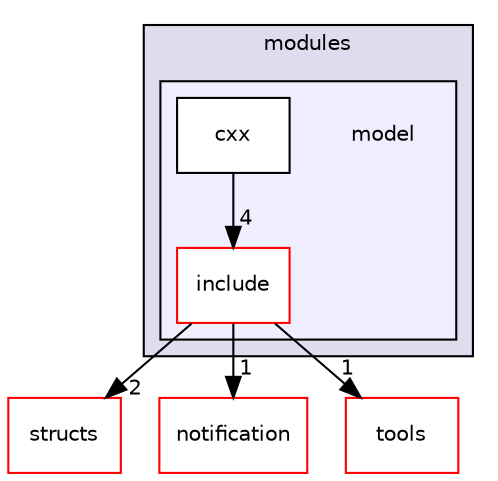 digraph "model" {
  compound=true
  node [ fontsize="10", fontname="Helvetica"];
  edge [ labelfontsize="10", labelfontname="Helvetica"];
  subgraph clusterdir_ee3c23494b4011e6a628e4900ef262df {
    graph [ bgcolor="#ddddee", pencolor="black", label="modules" fontname="Helvetica", fontsize="10", URL="dir_ee3c23494b4011e6a628e4900ef262df.html"]
  subgraph clusterdir_9fd58bbf403f6bebb995a0271eeae5cc {
    graph [ bgcolor="#eeeeff", pencolor="black", label="" URL="dir_9fd58bbf403f6bebb995a0271eeae5cc.html"];
    dir_9fd58bbf403f6bebb995a0271eeae5cc [shape=plaintext label="model"];
    dir_9a3ae222c4cdcb60903e8790b1b8d282 [shape=box label="cxx" color="black" fillcolor="white" style="filled" URL="dir_9a3ae222c4cdcb60903e8790b1b8d282.html"];
    dir_ff111dd291792f0a200f7a40cc4338c9 [shape=box label="include" color="red" fillcolor="white" style="filled" URL="dir_ff111dd291792f0a200f7a40cc4338c9.html"];
  }
  }
  dir_639930e6546076602fdb99daad4d48b4 [shape=box label="structs" fillcolor="white" style="filled" color="red" URL="dir_639930e6546076602fdb99daad4d48b4.html"];
  dir_7acf8b7ae8c4ffea2c3526657d8aa9e1 [shape=box label="notification" fillcolor="white" style="filled" color="red" URL="dir_7acf8b7ae8c4ffea2c3526657d8aa9e1.html"];
  dir_f0fdfbf866f75abaaae77c9c053e2c4e [shape=box label="tools" fillcolor="white" style="filled" color="red" URL="dir_f0fdfbf866f75abaaae77c9c053e2c4e.html"];
  dir_ff111dd291792f0a200f7a40cc4338c9->dir_639930e6546076602fdb99daad4d48b4 [headlabel="2", labeldistance=1.5 headhref="dir_000167_000080.html"];
  dir_ff111dd291792f0a200f7a40cc4338c9->dir_7acf8b7ae8c4ffea2c3526657d8aa9e1 [headlabel="1", labeldistance=1.5 headhref="dir_000167_000169.html"];
  dir_ff111dd291792f0a200f7a40cc4338c9->dir_f0fdfbf866f75abaaae77c9c053e2c4e [headlabel="1", labeldistance=1.5 headhref="dir_000167_000142.html"];
  dir_9a3ae222c4cdcb60903e8790b1b8d282->dir_ff111dd291792f0a200f7a40cc4338c9 [headlabel="4", labeldistance=1.5 headhref="dir_000166_000167.html"];
}

